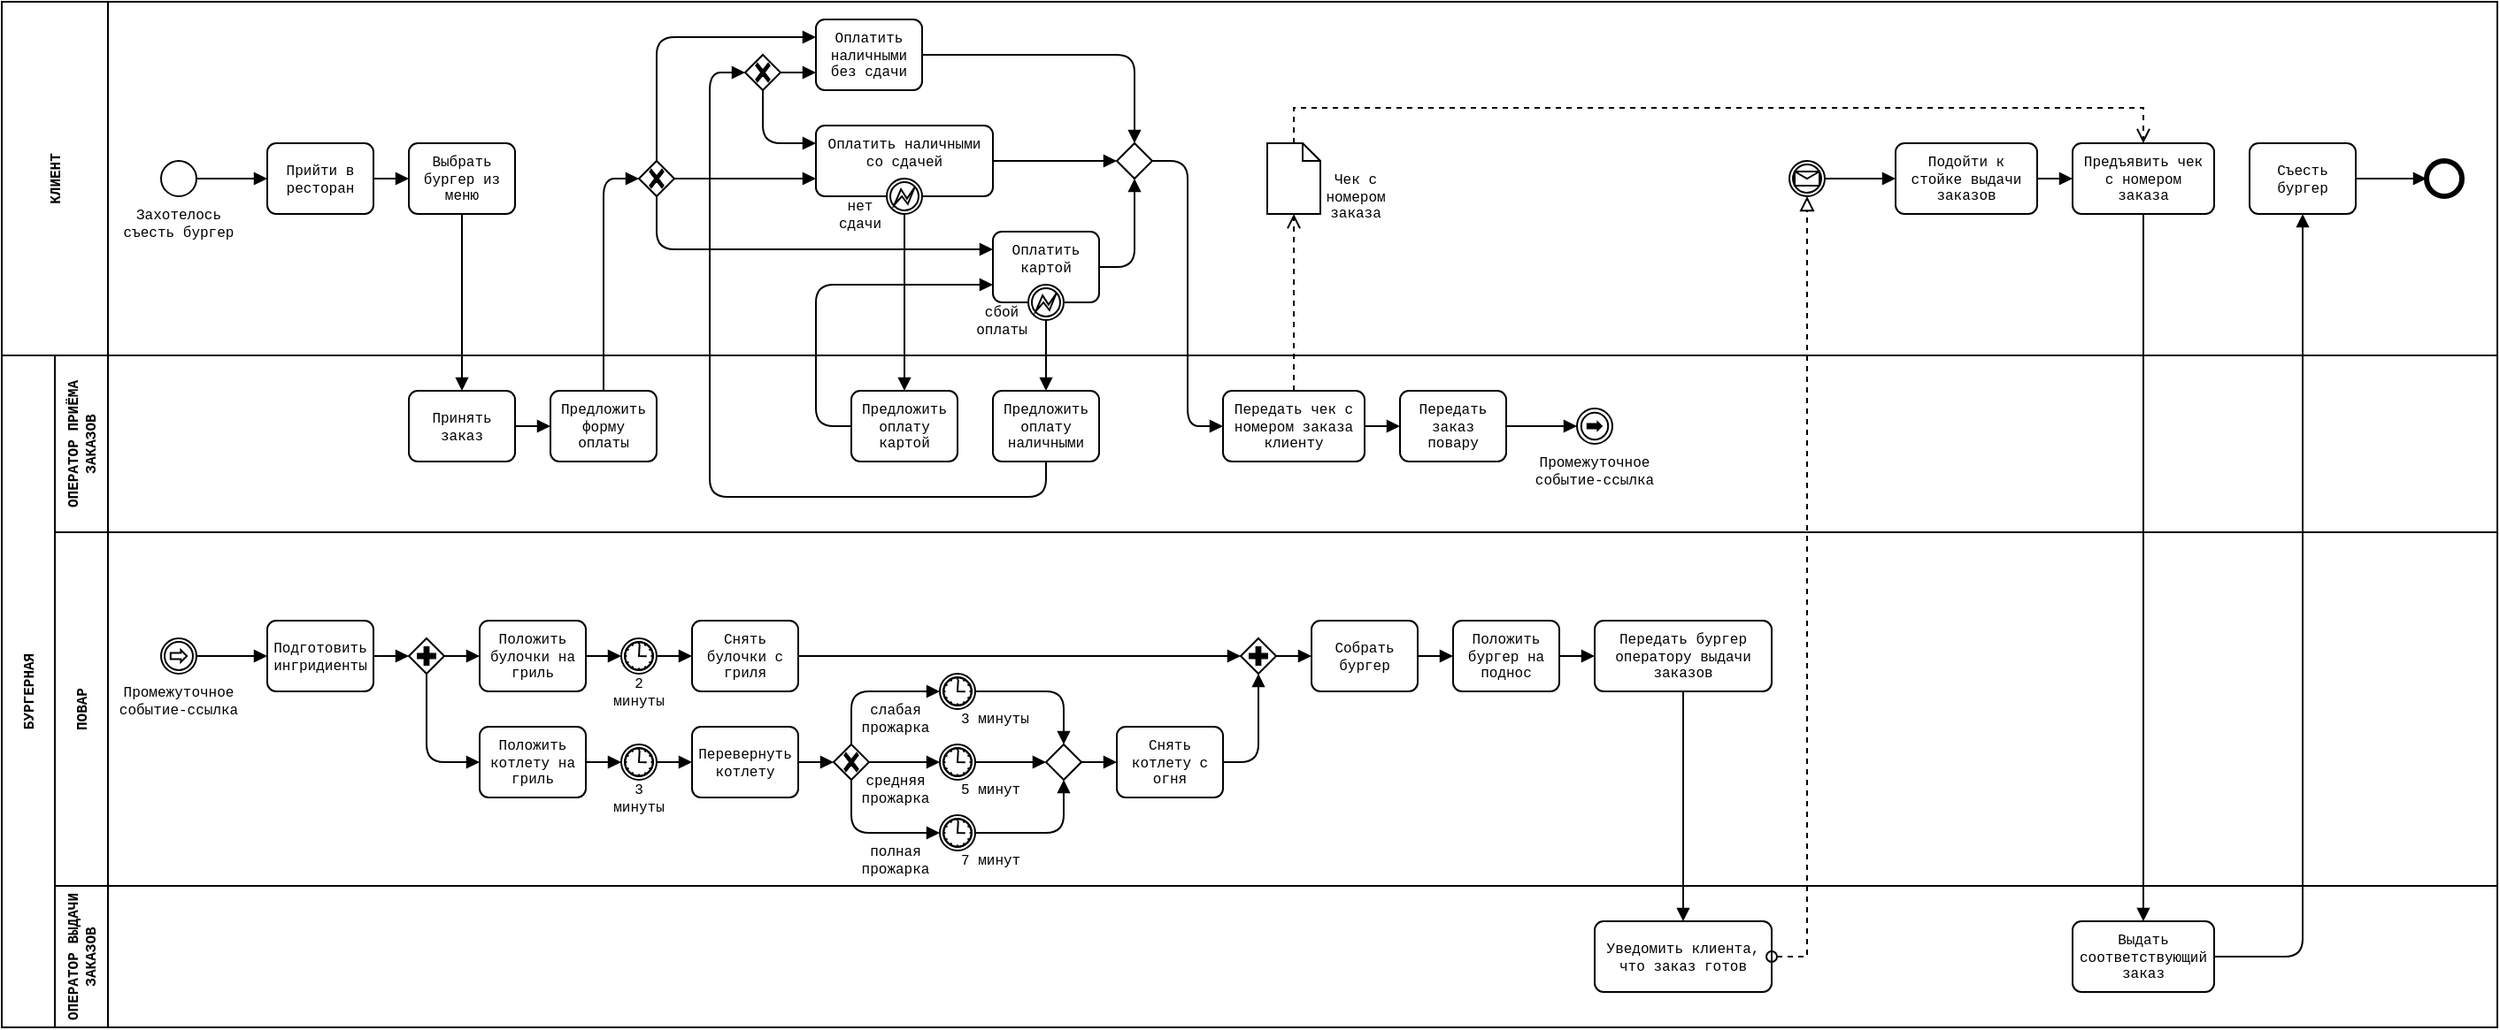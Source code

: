 <mxfile version="24.7.8">
  <diagram name="Page-1" id="a7ZW4rVTRqdKTcaeCaO2">
    <mxGraphModel dx="1509" dy="955" grid="1" gridSize="10" guides="1" tooltips="1" connect="1" arrows="1" fold="1" page="1" pageScale="1" pageWidth="827" pageHeight="583" math="0" shadow="0">
      <root>
        <mxCell id="0" />
        <mxCell id="1" parent="0" />
        <mxCell id="cHZGJzWB-n1yOCpwRg6D-19" value="" style="points=[[0.145,0.145,0],[0.5,0,0],[0.855,0.145,0],[1,0.5,0],[0.855,0.855,0],[0.5,1,0],[0.145,0.855,0],[0,0.5,0]];shape=mxgraph.bpmn.event;html=1;verticalLabelPosition=bottom;labelBackgroundColor=#ffffff;verticalAlign=top;align=center;perimeter=ellipsePerimeter;outlineConnect=0;aspect=fixed;outline=standard;symbol=general;" vertex="1" parent="1">
          <mxGeometry x="90" y="90" width="20" height="20" as="geometry" />
        </mxCell>
        <mxCell id="cHZGJzWB-n1yOCpwRg6D-20" value="Захотелось съесть бургер" style="text;html=1;align=center;verticalAlign=middle;whiteSpace=wrap;rounded=0;fontFamily=Courier New;fontSize=8;fontStyle=0" vertex="1" parent="1">
          <mxGeometry x="60" y="110" width="80" height="30" as="geometry" />
        </mxCell>
        <mxCell id="cHZGJzWB-n1yOCpwRg6D-21" value="Прийти в ресторан" style="points=[[0.25,0,0],[0.5,0,0],[0.75,0,0],[1,0.25,0],[1,0.5,0],[1,0.75,0],[0.75,1,0],[0.5,1,0],[0.25,1,0],[0,0.75,0],[0,0.5,0],[0,0.25,0]];shape=mxgraph.bpmn.task;whiteSpace=wrap;rectStyle=rounded;size=5;html=1;container=1;expand=0;collapsible=0;taskMarker=abstract;fontFamily=Courier New;fontSize=8;spacing=5;" vertex="1" parent="1">
          <mxGeometry x="150" y="80" width="60" height="40" as="geometry" />
        </mxCell>
        <mxCell id="cHZGJzWB-n1yOCpwRg6D-22" style="edgeStyle=orthogonalEdgeStyle;rounded=1;orthogonalLoop=1;jettySize=auto;html=1;exitX=1;exitY=0.5;exitDx=0;exitDy=0;exitPerimeter=0;entryX=0;entryY=0.5;entryDx=0;entryDy=0;entryPerimeter=0;endArrow=block;endFill=1;endSize=5;startSize=5;curved=0;" edge="1" parent="1" source="cHZGJzWB-n1yOCpwRg6D-19" target="cHZGJzWB-n1yOCpwRg6D-21">
          <mxGeometry relative="1" as="geometry" />
        </mxCell>
        <mxCell id="cHZGJzWB-n1yOCpwRg6D-23" value="Выбрать бургер из меню" style="points=[[0.25,0,0],[0.5,0,0],[0.75,0,0],[1,0.25,0],[1,0.5,0],[1,0.75,0],[0.75,1,0],[0.5,1,0],[0.25,1,0],[0,0.75,0],[0,0.5,0],[0,0.25,0]];shape=mxgraph.bpmn.task;whiteSpace=wrap;rectStyle=rounded;size=5;html=1;container=1;expand=0;collapsible=0;taskMarker=abstract;fontFamily=Courier New;fontSize=8;spacing=5;" vertex="1" parent="1">
          <mxGeometry x="230" y="80" width="60" height="40" as="geometry" />
        </mxCell>
        <mxCell id="cHZGJzWB-n1yOCpwRg6D-25" value="Принять заказ" style="points=[[0.25,0,0],[0.5,0,0],[0.75,0,0],[1,0.25,0],[1,0.5,0],[1,0.75,0],[0.75,1,0],[0.5,1,0],[0.25,1,0],[0,0.75,0],[0,0.5,0],[0,0.25,0]];shape=mxgraph.bpmn.task;whiteSpace=wrap;rectStyle=rounded;size=5;html=1;container=1;expand=0;collapsible=0;taskMarker=abstract;fontFamily=Courier New;fontSize=8;spacing=5;" vertex="1" parent="1">
          <mxGeometry x="230" y="220" width="60" height="40" as="geometry" />
        </mxCell>
        <mxCell id="cHZGJzWB-n1yOCpwRg6D-26" style="edgeStyle=orthogonalEdgeStyle;rounded=1;orthogonalLoop=1;jettySize=auto;html=1;exitX=0.5;exitY=1;exitDx=0;exitDy=0;exitPerimeter=0;entryX=0.5;entryY=0;entryDx=0;entryDy=0;entryPerimeter=0;endArrow=block;endFill=1;endSize=5;startSize=5;curved=0;" edge="1" parent="1" source="cHZGJzWB-n1yOCpwRg6D-23" target="cHZGJzWB-n1yOCpwRg6D-25">
          <mxGeometry relative="1" as="geometry" />
        </mxCell>
        <mxCell id="cHZGJzWB-n1yOCpwRg6D-27" value="Предложить форму оплаты" style="points=[[0.25,0,0],[0.5,0,0],[0.75,0,0],[1,0.25,0],[1,0.5,0],[1,0.75,0],[0.75,1,0],[0.5,1,0],[0.25,1,0],[0,0.75,0],[0,0.5,0],[0,0.25,0]];shape=mxgraph.bpmn.task;whiteSpace=wrap;rectStyle=rounded;size=5;html=1;container=1;expand=0;collapsible=0;taskMarker=abstract;fontFamily=Courier New;fontSize=8;spacing=5;" vertex="1" parent="1">
          <mxGeometry x="310" y="220" width="60" height="40" as="geometry" />
        </mxCell>
        <mxCell id="cHZGJzWB-n1yOCpwRg6D-28" style="edgeStyle=orthogonalEdgeStyle;rounded=1;orthogonalLoop=1;jettySize=auto;html=1;exitX=1;exitY=0.5;exitDx=0;exitDy=0;exitPerimeter=0;entryX=0;entryY=0.5;entryDx=0;entryDy=0;entryPerimeter=0;endArrow=block;endFill=1;endSize=5;startSize=5;curved=0;" edge="1" parent="1" source="cHZGJzWB-n1yOCpwRg6D-21" target="cHZGJzWB-n1yOCpwRg6D-23">
          <mxGeometry relative="1" as="geometry" />
        </mxCell>
        <mxCell id="cHZGJzWB-n1yOCpwRg6D-29" style="edgeStyle=orthogonalEdgeStyle;rounded=1;orthogonalLoop=1;jettySize=auto;html=1;exitX=1;exitY=0.5;exitDx=0;exitDy=0;exitPerimeter=0;entryX=0;entryY=0.5;entryDx=0;entryDy=0;entryPerimeter=0;endArrow=block;endFill=1;endSize=5;startSize=5;curved=0;" edge="1" parent="1" source="cHZGJzWB-n1yOCpwRg6D-25" target="cHZGJzWB-n1yOCpwRg6D-27">
          <mxGeometry relative="1" as="geometry">
            <mxPoint x="330" y="240" as="targetPoint" />
          </mxGeometry>
        </mxCell>
        <mxCell id="cHZGJzWB-n1yOCpwRg6D-32" style="edgeStyle=orthogonalEdgeStyle;rounded=1;orthogonalLoop=1;jettySize=auto;html=1;exitX=0.5;exitY=0;exitDx=0;exitDy=0;exitPerimeter=0;entryX=0;entryY=0.5;entryDx=0;entryDy=0;entryPerimeter=0;endArrow=block;endFill=1;endSize=5;startSize=5;curved=0;" edge="1" parent="1" source="cHZGJzWB-n1yOCpwRg6D-27" target="cHZGJzWB-n1yOCpwRg6D-33">
          <mxGeometry relative="1" as="geometry">
            <mxPoint x="340" y="120" as="targetPoint" />
          </mxGeometry>
        </mxCell>
        <mxCell id="cHZGJzWB-n1yOCpwRg6D-33" value="" style="points=[[0.25,0.25,0],[0.5,0,0],[0.75,0.25,0],[1,0.5,0],[0.75,0.75,0],[0.5,1,0],[0.25,0.75,0],[0,0.5,0]];shape=mxgraph.bpmn.gateway2;html=1;verticalLabelPosition=bottom;labelBackgroundColor=#ffffff;verticalAlign=top;align=center;perimeter=rhombusPerimeter;outlineConnect=0;outline=none;symbol=none;gwType=exclusive;" vertex="1" parent="1">
          <mxGeometry x="360" y="90" width="20" height="20" as="geometry" />
        </mxCell>
        <mxCell id="cHZGJzWB-n1yOCpwRg6D-36" value="Оплатить картой" style="points=[[0.25,0,0],[0.5,0,0],[0.75,0,0],[1,0.25,0],[1,0.5,0],[1,0.75,0],[0.75,1,0],[0.5,1,0],[0.25,1,0],[0,0.75,0],[0,0.5,0],[0,0.25,0]];shape=mxgraph.bpmn.task;whiteSpace=wrap;rectStyle=rounded;size=5;html=1;container=1;expand=0;collapsible=0;taskMarker=abstract;fontFamily=Courier New;fontSize=8;spacing=5;spacingBottom=10;" vertex="1" parent="1">
          <mxGeometry x="560" y="130" width="60" height="40" as="geometry" />
        </mxCell>
        <mxCell id="cHZGJzWB-n1yOCpwRg6D-40" value="Оплатить наличными без сдачи" style="points=[[0.25,0,0],[0.5,0,0],[0.75,0,0],[1,0.25,0],[1,0.5,0],[1,0.75,0],[0.75,1,0],[0.5,1,0],[0.25,1,0],[0,0.75,0],[0,0.5,0],[0,0.25,0]];shape=mxgraph.bpmn.task;whiteSpace=wrap;rectStyle=rounded;size=5;html=1;container=1;expand=0;collapsible=0;taskMarker=abstract;fontFamily=Courier New;fontSize=8;spacing=5;" vertex="1" parent="1">
          <mxGeometry x="460" y="10" width="60" height="40" as="geometry" />
        </mxCell>
        <mxCell id="cHZGJzWB-n1yOCpwRg6D-41" value="Оплатить наличными со сдачей" style="points=[[0.25,0,0],[0.5,0,0],[0.75,0,0],[1,0.25,0],[1,0.5,0],[1,0.75,0],[0.75,1,0],[0.5,1,0],[0.25,1,0],[0,0.75,0],[0,0.5,0],[0,0.25,0]];shape=mxgraph.bpmn.task;whiteSpace=wrap;rectStyle=rounded;size=5;html=1;container=1;expand=0;collapsible=0;taskMarker=abstract;fontFamily=Courier New;fontSize=8;spacing=5;verticalAlign=middle;spacingBottom=10;" vertex="1" parent="1">
          <mxGeometry x="460" y="70" width="100" height="40" as="geometry" />
        </mxCell>
        <mxCell id="cHZGJzWB-n1yOCpwRg6D-48" value="Предложить оплату картой" style="points=[[0.25,0,0],[0.5,0,0],[0.75,0,0],[1,0.25,0],[1,0.5,0],[1,0.75,0],[0.75,1,0],[0.5,1,0],[0.25,1,0],[0,0.75,0],[0,0.5,0],[0,0.25,0]];shape=mxgraph.bpmn.task;whiteSpace=wrap;rectStyle=rounded;size=5;html=1;container=1;expand=0;collapsible=0;taskMarker=abstract;fontFamily=Courier New;fontSize=8;spacing=5;" vertex="1" parent="1">
          <mxGeometry x="480" y="220" width="60" height="40" as="geometry" />
        </mxCell>
        <mxCell id="cHZGJzWB-n1yOCpwRg6D-52" value="" style="points=[[0.145,0.145,0],[0.5,0,0],[0.855,0.145,0],[1,0.5,0],[0.855,0.855,0],[0.5,1,0],[0.145,0.855,0],[0,0.5,0]];shape=mxgraph.bpmn.event;html=1;verticalLabelPosition=bottom;labelBackgroundColor=#ffffff;verticalAlign=top;align=center;perimeter=ellipsePerimeter;outlineConnect=0;aspect=fixed;outline=boundInt;symbol=error;" vertex="1" parent="1">
          <mxGeometry x="500" y="100" width="20" height="20" as="geometry" />
        </mxCell>
        <mxCell id="cHZGJzWB-n1yOCpwRg6D-54" value="Предложить оплату наличными" style="points=[[0.25,0,0],[0.5,0,0],[0.75,0,0],[1,0.25,0],[1,0.5,0],[1,0.75,0],[0.75,1,0],[0.5,1,0],[0.25,1,0],[0,0.75,0],[0,0.5,0],[0,0.25,0]];shape=mxgraph.bpmn.task;whiteSpace=wrap;rectStyle=rounded;size=5;html=1;container=1;expand=0;collapsible=0;taskMarker=abstract;fontFamily=Courier New;fontSize=8;spacing=5;" vertex="1" parent="1">
          <mxGeometry x="560" y="220" width="60" height="40" as="geometry" />
        </mxCell>
        <mxCell id="cHZGJzWB-n1yOCpwRg6D-55" value="сбой оплаты" style="text;html=1;align=center;verticalAlign=middle;whiteSpace=wrap;rounded=0;fontFamily=Courier New;fontSize=8;fontStyle=0" vertex="1" parent="1">
          <mxGeometry x="550" y="170" width="30" height="20" as="geometry" />
        </mxCell>
        <mxCell id="cHZGJzWB-n1yOCpwRg6D-56" value="нет сдачи" style="text;html=1;align=center;verticalAlign=middle;whiteSpace=wrap;rounded=0;fontFamily=Courier New;fontSize=8;fontStyle=0" vertex="1" parent="1">
          <mxGeometry x="470" y="110" width="30" height="20" as="geometry" />
        </mxCell>
        <mxCell id="cHZGJzWB-n1yOCpwRg6D-58" style="edgeStyle=orthogonalEdgeStyle;rounded=1;orthogonalLoop=1;jettySize=auto;html=1;exitX=0.5;exitY=1;exitDx=0;exitDy=0;exitPerimeter=0;entryX=0.5;entryY=0;entryDx=0;entryDy=0;entryPerimeter=0;endArrow=block;endFill=1;endSize=5;startSize=5;curved=0;" edge="1" parent="1" source="cHZGJzWB-n1yOCpwRg6D-52" target="cHZGJzWB-n1yOCpwRg6D-48">
          <mxGeometry relative="1" as="geometry" />
        </mxCell>
        <mxCell id="cHZGJzWB-n1yOCpwRg6D-61" style="edgeStyle=orthogonalEdgeStyle;rounded=1;orthogonalLoop=1;jettySize=auto;html=1;exitX=0;exitY=0.5;exitDx=0;exitDy=0;exitPerimeter=0;entryX=0;entryY=0.75;entryDx=0;entryDy=0;entryPerimeter=0;endArrow=block;endFill=1;endSize=5;startSize=5;curved=0;" edge="1" parent="1" source="cHZGJzWB-n1yOCpwRg6D-48" target="cHZGJzWB-n1yOCpwRg6D-36">
          <mxGeometry relative="1" as="geometry">
            <Array as="points">
              <mxPoint x="460" y="240" />
              <mxPoint x="460" y="160" />
            </Array>
          </mxGeometry>
        </mxCell>
        <mxCell id="cHZGJzWB-n1yOCpwRg6D-53" value="" style="points=[[0.145,0.145,0],[0.5,0,0],[0.855,0.145,0],[1,0.5,0],[0.855,0.855,0],[0.5,1,0],[0.145,0.855,0],[0,0.5,0]];shape=mxgraph.bpmn.event;html=1;verticalLabelPosition=bottom;labelBackgroundColor=#ffffff;verticalAlign=top;align=center;perimeter=ellipsePerimeter;outlineConnect=0;aspect=fixed;outline=boundInt;symbol=error;" vertex="1" parent="1">
          <mxGeometry x="580" y="160" width="20" height="20" as="geometry" />
        </mxCell>
        <mxCell id="cHZGJzWB-n1yOCpwRg6D-62" style="edgeStyle=orthogonalEdgeStyle;rounded=1;orthogonalLoop=1;jettySize=auto;html=1;exitX=0.5;exitY=1;exitDx=0;exitDy=0;exitPerimeter=0;entryX=0.5;entryY=0;entryDx=0;entryDy=0;entryPerimeter=0;endArrow=block;endFill=1;endSize=5;startSize=5;curved=0;" edge="1" parent="1" source="cHZGJzWB-n1yOCpwRg6D-53" target="cHZGJzWB-n1yOCpwRg6D-54">
          <mxGeometry relative="1" as="geometry">
            <mxPoint x="580" y="280" as="targetPoint" />
          </mxGeometry>
        </mxCell>
        <mxCell id="cHZGJzWB-n1yOCpwRg6D-63" value="" style="points=[[0.25,0.25,0],[0.5,0,0],[0.75,0.25,0],[1,0.5,0],[0.75,0.75,0],[0.5,1,0],[0.25,0.75,0],[0,0.5,0]];shape=mxgraph.bpmn.gateway2;html=1;verticalLabelPosition=bottom;labelBackgroundColor=#ffffff;verticalAlign=top;align=center;perimeter=rhombusPerimeter;outlineConnect=0;outline=none;symbol=none;gwType=exclusive;" vertex="1" parent="1">
          <mxGeometry x="420" y="30" width="20" height="20" as="geometry" />
        </mxCell>
        <mxCell id="cHZGJzWB-n1yOCpwRg6D-64" style="edgeStyle=orthogonalEdgeStyle;rounded=1;orthogonalLoop=1;jettySize=auto;html=1;entryX=0;entryY=0.5;entryDx=0;entryDy=0;entryPerimeter=0;exitX=0.5;exitY=1;exitDx=0;exitDy=0;exitPerimeter=0;endArrow=block;endFill=1;endSize=5;startSize=5;curved=0;" edge="1" parent="1" source="cHZGJzWB-n1yOCpwRg6D-54" target="cHZGJzWB-n1yOCpwRg6D-63">
          <mxGeometry relative="1" as="geometry">
            <mxPoint x="500" y="320" as="sourcePoint" />
            <Array as="points">
              <mxPoint x="590" y="280" />
              <mxPoint x="400" y="280" />
              <mxPoint x="400" y="40" />
            </Array>
          </mxGeometry>
        </mxCell>
        <mxCell id="cHZGJzWB-n1yOCpwRg6D-67" style="edgeStyle=orthogonalEdgeStyle;rounded=1;orthogonalLoop=1;jettySize=auto;html=1;exitX=0.5;exitY=1;exitDx=0;exitDy=0;exitPerimeter=0;entryX=0;entryY=0.25;entryDx=0;entryDy=0;entryPerimeter=0;endArrow=block;endFill=1;endSize=5;startSize=5;curved=0;" edge="1" parent="1" source="cHZGJzWB-n1yOCpwRg6D-63" target="cHZGJzWB-n1yOCpwRg6D-41">
          <mxGeometry relative="1" as="geometry">
            <Array as="points">
              <mxPoint x="430" y="80" />
            </Array>
          </mxGeometry>
        </mxCell>
        <mxCell id="cHZGJzWB-n1yOCpwRg6D-68" style="edgeStyle=orthogonalEdgeStyle;rounded=1;orthogonalLoop=1;jettySize=auto;html=1;exitX=1;exitY=0.5;exitDx=0;exitDy=0;exitPerimeter=0;entryX=0;entryY=0.75;entryDx=0;entryDy=0;entryPerimeter=0;endArrow=block;endFill=1;endSize=5;startSize=5;curved=0;" edge="1" parent="1" source="cHZGJzWB-n1yOCpwRg6D-63" target="cHZGJzWB-n1yOCpwRg6D-40">
          <mxGeometry relative="1" as="geometry" />
        </mxCell>
        <mxCell id="cHZGJzWB-n1yOCpwRg6D-70" style="edgeStyle=orthogonalEdgeStyle;rounded=1;orthogonalLoop=1;jettySize=auto;html=1;exitX=0.5;exitY=0;exitDx=0;exitDy=0;exitPerimeter=0;entryX=0;entryY=0.25;entryDx=0;entryDy=0;entryPerimeter=0;endArrow=block;endFill=1;endSize=5;startSize=5;curved=0;" edge="1" parent="1" source="cHZGJzWB-n1yOCpwRg6D-33" target="cHZGJzWB-n1yOCpwRg6D-40">
          <mxGeometry relative="1" as="geometry" />
        </mxCell>
        <mxCell id="cHZGJzWB-n1yOCpwRg6D-71" style="edgeStyle=orthogonalEdgeStyle;rounded=1;orthogonalLoop=1;jettySize=auto;html=1;exitX=0.5;exitY=1;exitDx=0;exitDy=0;exitPerimeter=0;entryX=0;entryY=0.25;entryDx=0;entryDy=0;entryPerimeter=0;endArrow=block;endFill=1;endSize=5;startSize=5;curved=0;" edge="1" parent="1" source="cHZGJzWB-n1yOCpwRg6D-33" target="cHZGJzWB-n1yOCpwRg6D-36">
          <mxGeometry relative="1" as="geometry" />
        </mxCell>
        <mxCell id="cHZGJzWB-n1yOCpwRg6D-72" style="edgeStyle=orthogonalEdgeStyle;rounded=1;orthogonalLoop=1;jettySize=auto;html=1;exitX=1;exitY=0.5;exitDx=0;exitDy=0;exitPerimeter=0;entryX=0;entryY=0.75;entryDx=0;entryDy=0;entryPerimeter=0;endArrow=block;endFill=1;endSize=5;startSize=5;curved=0;" edge="1" parent="1" source="cHZGJzWB-n1yOCpwRg6D-33" target="cHZGJzWB-n1yOCpwRg6D-41">
          <mxGeometry relative="1" as="geometry" />
        </mxCell>
        <mxCell id="cHZGJzWB-n1yOCpwRg6D-73" value="" style="points=[[0.25,0.25,0],[0.5,0,0],[0.75,0.25,0],[1,0.5,0],[0.75,0.75,0],[0.5,1,0],[0.25,0.75,0],[0,0.5,0]];shape=mxgraph.bpmn.gateway2;html=1;verticalLabelPosition=bottom;labelBackgroundColor=#ffffff;verticalAlign=top;align=center;perimeter=rhombusPerimeter;outlineConnect=0;outline=none;symbol=none;" vertex="1" parent="1">
          <mxGeometry x="630" y="80" width="20" height="20" as="geometry" />
        </mxCell>
        <mxCell id="cHZGJzWB-n1yOCpwRg6D-74" style="edgeStyle=orthogonalEdgeStyle;rounded=1;orthogonalLoop=1;jettySize=auto;html=1;exitX=1;exitY=0.5;exitDx=0;exitDy=0;exitPerimeter=0;entryX=0.5;entryY=0;entryDx=0;entryDy=0;entryPerimeter=0;endArrow=block;endFill=1;endSize=5;startSize=5;curved=0;" edge="1" parent="1" source="cHZGJzWB-n1yOCpwRg6D-40" target="cHZGJzWB-n1yOCpwRg6D-73">
          <mxGeometry relative="1" as="geometry" />
        </mxCell>
        <mxCell id="cHZGJzWB-n1yOCpwRg6D-75" style="edgeStyle=orthogonalEdgeStyle;rounded=1;orthogonalLoop=1;jettySize=auto;html=1;exitX=1;exitY=0.5;exitDx=0;exitDy=0;exitPerimeter=0;entryX=0;entryY=0.5;entryDx=0;entryDy=0;entryPerimeter=0;endArrow=block;endFill=1;endSize=5;startSize=5;curved=0;" edge="1" parent="1" source="cHZGJzWB-n1yOCpwRg6D-41" target="cHZGJzWB-n1yOCpwRg6D-73">
          <mxGeometry relative="1" as="geometry" />
        </mxCell>
        <mxCell id="cHZGJzWB-n1yOCpwRg6D-76" style="edgeStyle=orthogonalEdgeStyle;rounded=1;orthogonalLoop=1;jettySize=auto;html=1;exitX=1;exitY=0.5;exitDx=0;exitDy=0;exitPerimeter=0;entryX=0.5;entryY=1;entryDx=0;entryDy=0;entryPerimeter=0;endArrow=block;endFill=1;endSize=5;startSize=5;curved=0;" edge="1" parent="1" source="cHZGJzWB-n1yOCpwRg6D-36" target="cHZGJzWB-n1yOCpwRg6D-73">
          <mxGeometry relative="1" as="geometry" />
        </mxCell>
        <mxCell id="cHZGJzWB-n1yOCpwRg6D-77" value="Передать чек с номером заказа клиенту" style="points=[[0.25,0,0],[0.5,0,0],[0.75,0,0],[1,0.25,0],[1,0.5,0],[1,0.75,0],[0.75,1,0],[0.5,1,0],[0.25,1,0],[0,0.75,0],[0,0.5,0],[0,0.25,0]];shape=mxgraph.bpmn.task;whiteSpace=wrap;rectStyle=rounded;size=5;html=1;container=1;expand=0;collapsible=0;taskMarker=abstract;fontFamily=Courier New;fontSize=8;spacing=5;" vertex="1" parent="1">
          <mxGeometry x="690" y="220" width="80" height="40" as="geometry" />
        </mxCell>
        <mxCell id="cHZGJzWB-n1yOCpwRg6D-78" style="edgeStyle=orthogonalEdgeStyle;rounded=1;orthogonalLoop=1;jettySize=auto;html=1;exitX=1;exitY=0.5;exitDx=0;exitDy=0;exitPerimeter=0;entryX=0;entryY=0.5;entryDx=0;entryDy=0;entryPerimeter=0;endArrow=block;endFill=1;endSize=5;startSize=5;curved=0;" edge="1" parent="1" source="cHZGJzWB-n1yOCpwRg6D-73" target="cHZGJzWB-n1yOCpwRg6D-77">
          <mxGeometry relative="1" as="geometry">
            <Array as="points">
              <mxPoint x="670" y="90" />
              <mxPoint x="670" y="240" />
            </Array>
          </mxGeometry>
        </mxCell>
        <mxCell id="cHZGJzWB-n1yOCpwRg6D-80" value="" style="shape=mxgraph.bpmn.data;labelPosition=center;verticalLabelPosition=bottom;align=center;verticalAlign=top;size=10;html=1;" vertex="1" parent="1">
          <mxGeometry x="715" y="80" width="30" height="40" as="geometry" />
        </mxCell>
        <mxCell id="cHZGJzWB-n1yOCpwRg6D-82" value="Чек с номером заказа" style="text;html=1;align=center;verticalAlign=middle;whiteSpace=wrap;rounded=0;fontFamily=Courier New;fontSize=8;fontStyle=0" vertex="1" parent="1">
          <mxGeometry x="745" y="90" width="40" height="40" as="geometry" />
        </mxCell>
        <mxCell id="cHZGJzWB-n1yOCpwRg6D-83" style="edgeStyle=orthogonalEdgeStyle;rounded=0;orthogonalLoop=1;jettySize=auto;html=1;exitX=0.5;exitY=0;exitDx=0;exitDy=0;exitPerimeter=0;entryX=0.5;entryY=1;entryDx=0;entryDy=0;entryPerimeter=0;dashed=1;endArrow=open;endFill=0;" edge="1" parent="1" source="cHZGJzWB-n1yOCpwRg6D-77" target="cHZGJzWB-n1yOCpwRg6D-80">
          <mxGeometry relative="1" as="geometry" />
        </mxCell>
        <mxCell id="cHZGJzWB-n1yOCpwRg6D-85" value="Передать заказ повару" style="points=[[0.25,0,0],[0.5,0,0],[0.75,0,0],[1,0.25,0],[1,0.5,0],[1,0.75,0],[0.75,1,0],[0.5,1,0],[0.25,1,0],[0,0.75,0],[0,0.5,0],[0,0.25,0]];shape=mxgraph.bpmn.task;whiteSpace=wrap;rectStyle=rounded;size=5;html=1;container=1;expand=0;collapsible=0;taskMarker=abstract;fontFamily=Courier New;fontSize=8;spacing=5;" vertex="1" parent="1">
          <mxGeometry x="790" y="220" width="60" height="40" as="geometry" />
        </mxCell>
        <mxCell id="cHZGJzWB-n1yOCpwRg6D-86" style="edgeStyle=orthogonalEdgeStyle;rounded=1;orthogonalLoop=1;jettySize=auto;html=1;exitX=1;exitY=0.5;exitDx=0;exitDy=0;exitPerimeter=0;entryX=0;entryY=0.5;entryDx=0;entryDy=0;entryPerimeter=0;endArrow=block;endFill=1;endSize=5;startSize=5;curved=0;" edge="1" parent="1" source="cHZGJzWB-n1yOCpwRg6D-77" target="cHZGJzWB-n1yOCpwRg6D-85">
          <mxGeometry relative="1" as="geometry" />
        </mxCell>
        <mxCell id="cHZGJzWB-n1yOCpwRg6D-88" value="" style="points=[[0.145,0.145,0],[0.5,0,0],[0.855,0.145,0],[1,0.5,0],[0.855,0.855,0],[0.5,1,0],[0.145,0.855,0],[0,0.5,0]];shape=mxgraph.bpmn.event;html=1;verticalLabelPosition=bottom;labelBackgroundColor=#ffffff;verticalAlign=top;align=center;perimeter=ellipsePerimeter;outlineConnect=0;aspect=fixed;outline=catching;symbol=link;" vertex="1" parent="1">
          <mxGeometry x="90" y="360" width="20" height="20" as="geometry" />
        </mxCell>
        <mxCell id="cHZGJzWB-n1yOCpwRg6D-89" value="" style="points=[[0.145,0.145,0],[0.5,0,0],[0.855,0.145,0],[1,0.5,0],[0.855,0.855,0],[0.5,1,0],[0.145,0.855,0],[0,0.5,0]];shape=mxgraph.bpmn.event;html=1;verticalLabelPosition=bottom;labelBackgroundColor=#ffffff;verticalAlign=top;align=center;perimeter=ellipsePerimeter;outlineConnect=0;aspect=fixed;outline=throwing;symbol=link;" vertex="1" parent="1">
          <mxGeometry x="890" y="230" width="20" height="20" as="geometry" />
        </mxCell>
        <mxCell id="cHZGJzWB-n1yOCpwRg6D-91" value="Промежуточное событие-ссылка" style="text;html=1;align=center;verticalAlign=middle;whiteSpace=wrap;rounded=0;fontFamily=Courier New;fontSize=8;fontStyle=0" vertex="1" parent="1">
          <mxGeometry x="860" y="250" width="80" height="30" as="geometry" />
        </mxCell>
        <mxCell id="cHZGJzWB-n1yOCpwRg6D-92" style="edgeStyle=orthogonalEdgeStyle;rounded=1;orthogonalLoop=1;jettySize=auto;html=1;exitX=1;exitY=0.5;exitDx=0;exitDy=0;exitPerimeter=0;entryX=0;entryY=0.5;entryDx=0;entryDy=0;entryPerimeter=0;endArrow=block;endFill=1;endSize=5;startSize=5;curved=0;" edge="1" parent="1" source="cHZGJzWB-n1yOCpwRg6D-85" target="cHZGJzWB-n1yOCpwRg6D-89">
          <mxGeometry relative="1" as="geometry" />
        </mxCell>
        <mxCell id="cHZGJzWB-n1yOCpwRg6D-93" value="Промежуточное событие-ссылка" style="text;html=1;align=center;verticalAlign=middle;whiteSpace=wrap;rounded=0;fontFamily=Courier New;fontSize=8;fontStyle=0" vertex="1" parent="1">
          <mxGeometry x="60" y="380" width="80" height="30" as="geometry" />
        </mxCell>
        <mxCell id="cHZGJzWB-n1yOCpwRg6D-94" value="Подготовить ингридиенты" style="points=[[0.25,0,0],[0.5,0,0],[0.75,0,0],[1,0.25,0],[1,0.5,0],[1,0.75,0],[0.75,1,0],[0.5,1,0],[0.25,1,0],[0,0.75,0],[0,0.5,0],[0,0.25,0]];shape=mxgraph.bpmn.task;whiteSpace=wrap;rectStyle=rounded;size=5;html=1;container=1;expand=0;collapsible=0;taskMarker=abstract;fontFamily=Courier New;fontSize=8;spacing=5;" vertex="1" parent="1">
          <mxGeometry x="150" y="350" width="60" height="40" as="geometry" />
        </mxCell>
        <mxCell id="cHZGJzWB-n1yOCpwRg6D-95" style="edgeStyle=orthogonalEdgeStyle;rounded=1;orthogonalLoop=1;jettySize=auto;html=1;exitX=1;exitY=0.5;exitDx=0;exitDy=0;exitPerimeter=0;entryX=0;entryY=0.5;entryDx=0;entryDy=0;entryPerimeter=0;endArrow=block;endFill=1;startSize=5;endSize=5;curved=0;" edge="1" parent="1" source="cHZGJzWB-n1yOCpwRg6D-88" target="cHZGJzWB-n1yOCpwRg6D-94">
          <mxGeometry relative="1" as="geometry" />
        </mxCell>
        <mxCell id="cHZGJzWB-n1yOCpwRg6D-97" value="" style="points=[[0.25,0.25,0],[0.5,0,0],[0.75,0.25,0],[1,0.5,0],[0.75,0.75,0],[0.5,1,0],[0.25,0.75,0],[0,0.5,0]];shape=mxgraph.bpmn.gateway2;html=1;verticalLabelPosition=bottom;labelBackgroundColor=#ffffff;verticalAlign=top;align=center;perimeter=rhombusPerimeter;outlineConnect=0;outline=none;symbol=none;gwType=parallel;" vertex="1" parent="1">
          <mxGeometry x="230" y="360" width="20" height="20" as="geometry" />
        </mxCell>
        <mxCell id="cHZGJzWB-n1yOCpwRg6D-98" style="edgeStyle=orthogonalEdgeStyle;rounded=1;orthogonalLoop=1;jettySize=auto;html=1;exitX=1;exitY=0.5;exitDx=0;exitDy=0;exitPerimeter=0;entryX=0;entryY=0.5;entryDx=0;entryDy=0;entryPerimeter=0;endArrow=block;endFill=1;startSize=5;endSize=5;curved=0;" edge="1" parent="1" source="cHZGJzWB-n1yOCpwRg6D-94" target="cHZGJzWB-n1yOCpwRg6D-97">
          <mxGeometry relative="1" as="geometry" />
        </mxCell>
        <mxCell id="cHZGJzWB-n1yOCpwRg6D-99" value="Положить булочки на гриль" style="points=[[0.25,0,0],[0.5,0,0],[0.75,0,0],[1,0.25,0],[1,0.5,0],[1,0.75,0],[0.75,1,0],[0.5,1,0],[0.25,1,0],[0,0.75,0],[0,0.5,0],[0,0.25,0]];shape=mxgraph.bpmn.task;whiteSpace=wrap;rectStyle=rounded;size=5;html=1;container=1;expand=0;collapsible=0;taskMarker=abstract;fontFamily=Courier New;fontSize=8;spacing=5;" vertex="1" parent="1">
          <mxGeometry x="270" y="350" width="60" height="40" as="geometry" />
        </mxCell>
        <mxCell id="cHZGJzWB-n1yOCpwRg6D-100" value="Положить котлету на гриль" style="points=[[0.25,0,0],[0.5,0,0],[0.75,0,0],[1,0.25,0],[1,0.5,0],[1,0.75,0],[0.75,1,0],[0.5,1,0],[0.25,1,0],[0,0.75,0],[0,0.5,0],[0,0.25,0]];shape=mxgraph.bpmn.task;whiteSpace=wrap;rectStyle=rounded;size=5;html=1;container=1;expand=0;collapsible=0;taskMarker=abstract;fontFamily=Courier New;fontSize=8;spacing=5;" vertex="1" parent="1">
          <mxGeometry x="270" y="410" width="60" height="40" as="geometry" />
        </mxCell>
        <mxCell id="cHZGJzWB-n1yOCpwRg6D-101" style="edgeStyle=orthogonalEdgeStyle;rounded=1;orthogonalLoop=1;jettySize=auto;html=1;exitX=1;exitY=0.5;exitDx=0;exitDy=0;exitPerimeter=0;entryX=0;entryY=0.5;entryDx=0;entryDy=0;entryPerimeter=0;endArrow=block;endFill=1;startSize=5;endSize=5;curved=0;" edge="1" parent="1" source="cHZGJzWB-n1yOCpwRg6D-97" target="cHZGJzWB-n1yOCpwRg6D-99">
          <mxGeometry relative="1" as="geometry" />
        </mxCell>
        <mxCell id="cHZGJzWB-n1yOCpwRg6D-102" style="edgeStyle=orthogonalEdgeStyle;rounded=1;orthogonalLoop=1;jettySize=auto;html=1;exitX=0.5;exitY=1;exitDx=0;exitDy=0;exitPerimeter=0;entryX=0;entryY=0.5;entryDx=0;entryDy=0;entryPerimeter=0;endArrow=block;endFill=1;startSize=5;endSize=5;curved=0;" edge="1" parent="1" source="cHZGJzWB-n1yOCpwRg6D-97" target="cHZGJzWB-n1yOCpwRg6D-100">
          <mxGeometry relative="1" as="geometry" />
        </mxCell>
        <mxCell id="cHZGJzWB-n1yOCpwRg6D-106" style="edgeStyle=orthogonalEdgeStyle;rounded=1;orthogonalLoop=1;jettySize=auto;html=1;exitX=1;exitY=0.5;exitDx=0;exitDy=0;exitPerimeter=0;entryX=0;entryY=0.5;entryDx=0;entryDy=0;entryPerimeter=0;endArrow=block;endFill=1;startSize=5;endSize=5;curved=0;" edge="1" parent="1" source="cHZGJzWB-n1yOCpwRg6D-99" target="cHZGJzWB-n1yOCpwRg6D-108">
          <mxGeometry relative="1" as="geometry">
            <mxPoint x="350" y="370" as="targetPoint" />
          </mxGeometry>
        </mxCell>
        <mxCell id="cHZGJzWB-n1yOCpwRg6D-108" value="" style="points=[[0.145,0.145,0],[0.5,0,0],[0.855,0.145,0],[1,0.5,0],[0.855,0.855,0],[0.5,1,0],[0.145,0.855,0],[0,0.5,0]];shape=mxgraph.bpmn.event;html=1;verticalLabelPosition=bottom;labelBackgroundColor=#ffffff;verticalAlign=top;align=center;perimeter=ellipsePerimeter;outlineConnect=0;aspect=fixed;outline=catching;symbol=timer;" vertex="1" parent="1">
          <mxGeometry x="350" y="360" width="20" height="20" as="geometry" />
        </mxCell>
        <mxCell id="cHZGJzWB-n1yOCpwRg6D-110" value="Снять булочки с гриля" style="points=[[0.25,0,0],[0.5,0,0],[0.75,0,0],[1,0.25,0],[1,0.5,0],[1,0.75,0],[0.75,1,0],[0.5,1,0],[0.25,1,0],[0,0.75,0],[0,0.5,0],[0,0.25,0]];shape=mxgraph.bpmn.task;whiteSpace=wrap;rectStyle=rounded;size=5;html=1;container=1;expand=0;collapsible=0;taskMarker=abstract;fontFamily=Courier New;fontSize=8;spacing=5;" vertex="1" parent="1">
          <mxGeometry x="390" y="350" width="60" height="40" as="geometry" />
        </mxCell>
        <mxCell id="cHZGJzWB-n1yOCpwRg6D-111" style="edgeStyle=orthogonalEdgeStyle;rounded=1;orthogonalLoop=1;jettySize=auto;html=1;exitX=1;exitY=0.5;exitDx=0;exitDy=0;exitPerimeter=0;entryX=0;entryY=0.5;entryDx=0;entryDy=0;entryPerimeter=0;endArrow=block;endFill=1;startSize=5;endSize=5;curved=0;" edge="1" parent="1" source="cHZGJzWB-n1yOCpwRg6D-108" target="cHZGJzWB-n1yOCpwRg6D-110">
          <mxGeometry relative="1" as="geometry" />
        </mxCell>
        <mxCell id="cHZGJzWB-n1yOCpwRg6D-112" value="2 минуты" style="text;html=1;align=center;verticalAlign=middle;whiteSpace=wrap;rounded=0;fontFamily=Courier New;fontSize=8;fontStyle=0" vertex="1" parent="1">
          <mxGeometry x="340" y="380" width="40" height="20" as="geometry" />
        </mxCell>
        <mxCell id="cHZGJzWB-n1yOCpwRg6D-113" style="edgeStyle=orthogonalEdgeStyle;rounded=1;orthogonalLoop=1;jettySize=auto;html=1;exitX=1;exitY=0.5;exitDx=0;exitDy=0;exitPerimeter=0;entryX=0;entryY=0.5;entryDx=0;entryDy=0;entryPerimeter=0;endArrow=block;endFill=1;startSize=5;endSize=5;curved=0;" edge="1" parent="1" target="cHZGJzWB-n1yOCpwRg6D-114" source="cHZGJzWB-n1yOCpwRg6D-100">
          <mxGeometry relative="1" as="geometry">
            <mxPoint x="340" y="430" as="sourcePoint" />
            <mxPoint x="360" y="430" as="targetPoint" />
          </mxGeometry>
        </mxCell>
        <mxCell id="cHZGJzWB-n1yOCpwRg6D-114" value="" style="points=[[0.145,0.145,0],[0.5,0,0],[0.855,0.145,0],[1,0.5,0],[0.855,0.855,0],[0.5,1,0],[0.145,0.855,0],[0,0.5,0]];shape=mxgraph.bpmn.event;html=1;verticalLabelPosition=bottom;labelBackgroundColor=#ffffff;verticalAlign=top;align=center;perimeter=ellipsePerimeter;outlineConnect=0;aspect=fixed;outline=catching;symbol=timer;" vertex="1" parent="1">
          <mxGeometry x="350" y="420" width="20" height="20" as="geometry" />
        </mxCell>
        <mxCell id="cHZGJzWB-n1yOCpwRg6D-115" style="edgeStyle=orthogonalEdgeStyle;rounded=1;orthogonalLoop=1;jettySize=auto;html=1;exitX=1;exitY=0.5;exitDx=0;exitDy=0;exitPerimeter=0;entryX=0;entryY=0.5;entryDx=0;entryDy=0;entryPerimeter=0;endArrow=block;endFill=1;startSize=5;endSize=5;curved=0;" edge="1" parent="1" source="cHZGJzWB-n1yOCpwRg6D-114" target="cHZGJzWB-n1yOCpwRg6D-117">
          <mxGeometry relative="1" as="geometry">
            <mxPoint x="390" y="430" as="targetPoint" />
          </mxGeometry>
        </mxCell>
        <mxCell id="cHZGJzWB-n1yOCpwRg6D-116" value="3 минуты" style="text;html=1;align=center;verticalAlign=middle;whiteSpace=wrap;rounded=0;fontFamily=Courier New;fontSize=8;fontStyle=0" vertex="1" parent="1">
          <mxGeometry x="340" y="440" width="40" height="20" as="geometry" />
        </mxCell>
        <mxCell id="cHZGJzWB-n1yOCpwRg6D-117" value="Перевернуть котлету" style="points=[[0.25,0,0],[0.5,0,0],[0.75,0,0],[1,0.25,0],[1,0.5,0],[1,0.75,0],[0.75,1,0],[0.5,1,0],[0.25,1,0],[0,0.75,0],[0,0.5,0],[0,0.25,0]];shape=mxgraph.bpmn.task;whiteSpace=wrap;rectStyle=rounded;size=5;html=1;container=1;expand=0;collapsible=0;taskMarker=abstract;fontFamily=Courier New;fontSize=8;spacing=5;" vertex="1" parent="1">
          <mxGeometry x="390" y="410" width="60" height="40" as="geometry" />
        </mxCell>
        <mxCell id="cHZGJzWB-n1yOCpwRg6D-118" value="" style="points=[[0.25,0.25,0],[0.5,0,0],[0.75,0.25,0],[1,0.5,0],[0.75,0.75,0],[0.5,1,0],[0.25,0.75,0],[0,0.5,0]];shape=mxgraph.bpmn.gateway2;html=1;verticalLabelPosition=bottom;labelBackgroundColor=#ffffff;verticalAlign=top;align=center;perimeter=rhombusPerimeter;outlineConnect=0;outline=none;symbol=none;gwType=exclusive;" vertex="1" parent="1">
          <mxGeometry x="470" y="420" width="20" height="20" as="geometry" />
        </mxCell>
        <mxCell id="cHZGJzWB-n1yOCpwRg6D-119" style="edgeStyle=orthogonalEdgeStyle;rounded=1;orthogonalLoop=1;jettySize=auto;html=1;exitX=1;exitY=0.5;exitDx=0;exitDy=0;exitPerimeter=0;entryX=0;entryY=0.5;entryDx=0;entryDy=0;entryPerimeter=0;endArrow=block;endFill=1;startSize=5;endSize=5;curved=0;" edge="1" parent="1" source="cHZGJzWB-n1yOCpwRg6D-117" target="cHZGJzWB-n1yOCpwRg6D-118">
          <mxGeometry relative="1" as="geometry" />
        </mxCell>
        <mxCell id="cHZGJzWB-n1yOCpwRg6D-123" value="" style="points=[[0.145,0.145,0],[0.5,0,0],[0.855,0.145,0],[1,0.5,0],[0.855,0.855,0],[0.5,1,0],[0.145,0.855,0],[0,0.5,0]];shape=mxgraph.bpmn.event;html=1;verticalLabelPosition=bottom;labelBackgroundColor=#ffffff;verticalAlign=top;align=center;perimeter=ellipsePerimeter;outlineConnect=0;aspect=fixed;outline=catching;symbol=timer;" vertex="1" parent="1">
          <mxGeometry x="530" y="380" width="20" height="20" as="geometry" />
        </mxCell>
        <mxCell id="cHZGJzWB-n1yOCpwRg6D-124" value="3 минуты" style="text;html=1;align=left;verticalAlign=middle;whiteSpace=wrap;rounded=0;fontFamily=Courier New;fontSize=8;fontStyle=0" vertex="1" parent="1">
          <mxGeometry x="540" y="400" width="50" height="10" as="geometry" />
        </mxCell>
        <mxCell id="cHZGJzWB-n1yOCpwRg6D-130" value="" style="points=[[0.145,0.145,0],[0.5,0,0],[0.855,0.145,0],[1,0.5,0],[0.855,0.855,0],[0.5,1,0],[0.145,0.855,0],[0,0.5,0]];shape=mxgraph.bpmn.event;html=1;verticalLabelPosition=bottom;labelBackgroundColor=#ffffff;verticalAlign=top;align=center;perimeter=ellipsePerimeter;outlineConnect=0;aspect=fixed;outline=catching;symbol=timer;" vertex="1" parent="1">
          <mxGeometry x="530" y="420" width="20" height="20" as="geometry" />
        </mxCell>
        <mxCell id="cHZGJzWB-n1yOCpwRg6D-131" value="5 минут" style="text;html=1;align=left;verticalAlign=middle;whiteSpace=wrap;rounded=0;fontFamily=Courier New;fontSize=8;fontStyle=0" vertex="1" parent="1">
          <mxGeometry x="540" y="440" width="40" height="10" as="geometry" />
        </mxCell>
        <mxCell id="cHZGJzWB-n1yOCpwRg6D-132" value="" style="points=[[0.145,0.145,0],[0.5,0,0],[0.855,0.145,0],[1,0.5,0],[0.855,0.855,0],[0.5,1,0],[0.145,0.855,0],[0,0.5,0]];shape=mxgraph.bpmn.event;html=1;verticalLabelPosition=bottom;labelBackgroundColor=#ffffff;verticalAlign=top;align=center;perimeter=ellipsePerimeter;outlineConnect=0;aspect=fixed;outline=catching;symbol=timer;" vertex="1" parent="1">
          <mxGeometry x="530" y="460" width="20" height="20" as="geometry" />
        </mxCell>
        <mxCell id="cHZGJzWB-n1yOCpwRg6D-133" value="7 минут" style="text;html=1;align=left;verticalAlign=middle;whiteSpace=wrap;rounded=0;fontFamily=Courier New;fontSize=8;fontStyle=0" vertex="1" parent="1">
          <mxGeometry x="540" y="480" width="40" height="10" as="geometry" />
        </mxCell>
        <mxCell id="cHZGJzWB-n1yOCpwRg6D-134" style="edgeStyle=orthogonalEdgeStyle;rounded=1;orthogonalLoop=1;jettySize=auto;html=1;exitX=1;exitY=0.5;exitDx=0;exitDy=0;exitPerimeter=0;entryX=0;entryY=0.5;entryDx=0;entryDy=0;entryPerimeter=0;endArrow=block;endFill=1;startSize=5;endSize=5;curved=0;" edge="1" parent="1" source="cHZGJzWB-n1yOCpwRg6D-118" target="cHZGJzWB-n1yOCpwRg6D-130">
          <mxGeometry relative="1" as="geometry" />
        </mxCell>
        <mxCell id="cHZGJzWB-n1yOCpwRg6D-135" style="edgeStyle=orthogonalEdgeStyle;rounded=1;orthogonalLoop=1;jettySize=auto;html=1;exitX=0.5;exitY=0;exitDx=0;exitDy=0;exitPerimeter=0;entryX=0;entryY=0.5;entryDx=0;entryDy=0;entryPerimeter=0;endArrow=block;endFill=1;startSize=5;endSize=5;curved=0;" edge="1" parent="1" source="cHZGJzWB-n1yOCpwRg6D-118" target="cHZGJzWB-n1yOCpwRg6D-123">
          <mxGeometry relative="1" as="geometry" />
        </mxCell>
        <mxCell id="cHZGJzWB-n1yOCpwRg6D-136" style="edgeStyle=orthogonalEdgeStyle;rounded=1;orthogonalLoop=1;jettySize=auto;html=1;exitX=0.5;exitY=1;exitDx=0;exitDy=0;exitPerimeter=0;entryX=0;entryY=0.5;entryDx=0;entryDy=0;entryPerimeter=0;endArrow=block;endFill=1;startSize=5;endSize=5;curved=0;" edge="1" parent="1" source="cHZGJzWB-n1yOCpwRg6D-118" target="cHZGJzWB-n1yOCpwRg6D-132">
          <mxGeometry relative="1" as="geometry" />
        </mxCell>
        <mxCell id="cHZGJzWB-n1yOCpwRg6D-140" value="" style="points=[[0.25,0.25,0],[0.5,0,0],[0.75,0.25,0],[1,0.5,0],[0.75,0.75,0],[0.5,1,0],[0.25,0.75,0],[0,0.5,0]];shape=mxgraph.bpmn.gateway2;html=1;verticalLabelPosition=bottom;labelBackgroundColor=#ffffff;verticalAlign=top;align=center;perimeter=rhombusPerimeter;outlineConnect=0;outline=none;symbol=none;" vertex="1" parent="1">
          <mxGeometry x="590" y="420" width="20" height="20" as="geometry" />
        </mxCell>
        <mxCell id="cHZGJzWB-n1yOCpwRg6D-142" value="слабая прожарка" style="text;html=1;align=center;verticalAlign=middle;whiteSpace=wrap;rounded=0;fontFamily=Courier New;fontSize=8;fontStyle=0" vertex="1" parent="1">
          <mxGeometry x="480" y="390" width="50" height="30" as="geometry" />
        </mxCell>
        <mxCell id="cHZGJzWB-n1yOCpwRg6D-145" value="средняя прожарка" style="text;html=1;align=center;verticalAlign=middle;whiteSpace=wrap;rounded=0;fontFamily=Courier New;fontSize=8;fontStyle=0" vertex="1" parent="1">
          <mxGeometry x="480" y="430" width="50" height="30" as="geometry" />
        </mxCell>
        <mxCell id="cHZGJzWB-n1yOCpwRg6D-146" value="полная прожарка" style="text;html=1;align=center;verticalAlign=middle;whiteSpace=wrap;rounded=0;fontFamily=Courier New;fontSize=8;fontStyle=0" vertex="1" parent="1">
          <mxGeometry x="480" y="470" width="50" height="30" as="geometry" />
        </mxCell>
        <mxCell id="cHZGJzWB-n1yOCpwRg6D-147" style="edgeStyle=orthogonalEdgeStyle;rounded=1;orthogonalLoop=1;jettySize=auto;html=1;exitX=1;exitY=0.5;exitDx=0;exitDy=0;exitPerimeter=0;entryX=0.5;entryY=0;entryDx=0;entryDy=0;entryPerimeter=0;endArrow=block;endFill=1;startSize=5;endSize=5;curved=0;" edge="1" parent="1" source="cHZGJzWB-n1yOCpwRg6D-123" target="cHZGJzWB-n1yOCpwRg6D-140">
          <mxGeometry relative="1" as="geometry" />
        </mxCell>
        <mxCell id="cHZGJzWB-n1yOCpwRg6D-148" style="edgeStyle=orthogonalEdgeStyle;rounded=1;orthogonalLoop=1;jettySize=auto;html=1;exitX=1;exitY=0.5;exitDx=0;exitDy=0;exitPerimeter=0;entryX=0;entryY=0.5;entryDx=0;entryDy=0;entryPerimeter=0;endArrow=block;endFill=1;startSize=5;endSize=5;curved=0;" edge="1" parent="1" source="cHZGJzWB-n1yOCpwRg6D-130" target="cHZGJzWB-n1yOCpwRg6D-140">
          <mxGeometry relative="1" as="geometry" />
        </mxCell>
        <mxCell id="cHZGJzWB-n1yOCpwRg6D-149" style="edgeStyle=orthogonalEdgeStyle;rounded=1;orthogonalLoop=1;jettySize=auto;html=1;exitX=1;exitY=0.5;exitDx=0;exitDy=0;exitPerimeter=0;entryX=0.5;entryY=1;entryDx=0;entryDy=0;entryPerimeter=0;endArrow=block;endFill=1;startSize=5;endSize=5;curved=0;" edge="1" parent="1" source="cHZGJzWB-n1yOCpwRg6D-132" target="cHZGJzWB-n1yOCpwRg6D-140">
          <mxGeometry relative="1" as="geometry" />
        </mxCell>
        <mxCell id="cHZGJzWB-n1yOCpwRg6D-150" value="" style="points=[[0.25,0.25,0],[0.5,0,0],[0.75,0.25,0],[1,0.5,0],[0.75,0.75,0],[0.5,1,0],[0.25,0.75,0],[0,0.5,0]];shape=mxgraph.bpmn.gateway2;html=1;verticalLabelPosition=bottom;labelBackgroundColor=#ffffff;verticalAlign=top;align=center;perimeter=rhombusPerimeter;outlineConnect=0;outline=none;symbol=none;gwType=parallel;" vertex="1" parent="1">
          <mxGeometry x="700" y="360" width="20" height="20" as="geometry" />
        </mxCell>
        <mxCell id="cHZGJzWB-n1yOCpwRg6D-151" style="edgeStyle=orthogonalEdgeStyle;rounded=1;orthogonalLoop=1;jettySize=auto;html=1;exitX=1;exitY=0.5;exitDx=0;exitDy=0;exitPerimeter=0;entryX=0.5;entryY=1;entryDx=0;entryDy=0;entryPerimeter=0;endArrow=block;endFill=1;startSize=5;endSize=5;curved=0;" edge="1" parent="1" source="cHZGJzWB-n1yOCpwRg6D-182" target="cHZGJzWB-n1yOCpwRg6D-150">
          <mxGeometry relative="1" as="geometry">
            <mxPoint x="740" y="430" as="sourcePoint" />
          </mxGeometry>
        </mxCell>
        <mxCell id="cHZGJzWB-n1yOCpwRg6D-152" style="edgeStyle=orthogonalEdgeStyle;rounded=1;orthogonalLoop=1;jettySize=auto;html=1;exitX=1;exitY=0.5;exitDx=0;exitDy=0;exitPerimeter=0;entryX=0;entryY=0.5;entryDx=0;entryDy=0;entryPerimeter=0;endArrow=block;endFill=1;startSize=5;endSize=5;curved=0;" edge="1" parent="1" source="cHZGJzWB-n1yOCpwRg6D-110" target="cHZGJzWB-n1yOCpwRg6D-150">
          <mxGeometry relative="1" as="geometry" />
        </mxCell>
        <mxCell id="cHZGJzWB-n1yOCpwRg6D-153" value="Собрать бургер" style="points=[[0.25,0,0],[0.5,0,0],[0.75,0,0],[1,0.25,0],[1,0.5,0],[1,0.75,0],[0.75,1,0],[0.5,1,0],[0.25,1,0],[0,0.75,0],[0,0.5,0],[0,0.25,0]];shape=mxgraph.bpmn.task;whiteSpace=wrap;rectStyle=rounded;size=5;html=1;container=1;expand=0;collapsible=0;taskMarker=abstract;fontFamily=Courier New;fontSize=8;spacing=5;" vertex="1" parent="1">
          <mxGeometry x="740" y="350" width="60" height="40" as="geometry" />
        </mxCell>
        <mxCell id="cHZGJzWB-n1yOCpwRg6D-154" style="edgeStyle=orthogonalEdgeStyle;rounded=1;orthogonalLoop=1;jettySize=auto;html=1;exitX=1;exitY=0.5;exitDx=0;exitDy=0;exitPerimeter=0;entryX=0;entryY=0.5;entryDx=0;entryDy=0;entryPerimeter=0;endArrow=block;endFill=1;startSize=5;endSize=5;curved=0;" edge="1" parent="1" source="cHZGJzWB-n1yOCpwRg6D-150" target="cHZGJzWB-n1yOCpwRg6D-153">
          <mxGeometry relative="1" as="geometry" />
        </mxCell>
        <mxCell id="cHZGJzWB-n1yOCpwRg6D-155" value="Положить бургер на поднос" style="points=[[0.25,0,0],[0.5,0,0],[0.75,0,0],[1,0.25,0],[1,0.5,0],[1,0.75,0],[0.75,1,0],[0.5,1,0],[0.25,1,0],[0,0.75,0],[0,0.5,0],[0,0.25,0]];shape=mxgraph.bpmn.task;whiteSpace=wrap;rectStyle=rounded;size=5;html=1;container=1;expand=0;collapsible=0;taskMarker=abstract;fontFamily=Courier New;fontSize=8;spacing=5;" vertex="1" parent="1">
          <mxGeometry x="820" y="350" width="60" height="40" as="geometry" />
        </mxCell>
        <mxCell id="cHZGJzWB-n1yOCpwRg6D-156" style="edgeStyle=orthogonalEdgeStyle;rounded=1;orthogonalLoop=1;jettySize=auto;html=1;exitX=1;exitY=0.5;exitDx=0;exitDy=0;exitPerimeter=0;entryX=0;entryY=0.5;entryDx=0;entryDy=0;entryPerimeter=0;endArrow=block;endFill=1;startSize=5;endSize=5;curved=0;" edge="1" parent="1" source="cHZGJzWB-n1yOCpwRg6D-153" target="cHZGJzWB-n1yOCpwRg6D-155">
          <mxGeometry relative="1" as="geometry" />
        </mxCell>
        <mxCell id="cHZGJzWB-n1yOCpwRg6D-158" value="Уведомить клиента, что заказ готов" style="points=[[0.25,0,0],[0.5,0,0],[0.75,0,0],[1,0.25,0],[1,0.5,0],[1,0.75,0],[0.75,1,0],[0.5,1,0],[0.25,1,0],[0,0.75,0],[0,0.5,0],[0,0.25,0]];shape=mxgraph.bpmn.task;whiteSpace=wrap;rectStyle=rounded;size=5;html=1;container=1;expand=0;collapsible=0;taskMarker=abstract;fontFamily=Courier New;fontSize=8;spacing=5;" vertex="1" parent="1">
          <mxGeometry x="900" y="520" width="100" height="40" as="geometry" />
        </mxCell>
        <mxCell id="cHZGJzWB-n1yOCpwRg6D-160" value="" style="points=[[0.145,0.145,0],[0.5,0,0],[0.855,0.145,0],[1,0.5,0],[0.855,0.855,0],[0.5,1,0],[0.145,0.855,0],[0,0.5,0]];shape=mxgraph.bpmn.event;html=1;verticalLabelPosition=bottom;labelBackgroundColor=#ffffff;verticalAlign=top;align=center;perimeter=ellipsePerimeter;outlineConnect=0;aspect=fixed;outline=catching;symbol=message;" vertex="1" parent="1">
          <mxGeometry x="1010" y="90" width="20" height="20" as="geometry" />
        </mxCell>
        <mxCell id="cHZGJzWB-n1yOCpwRg6D-161" style="edgeStyle=orthogonalEdgeStyle;rounded=0;orthogonalLoop=1;jettySize=auto;html=1;exitX=1;exitY=0.5;exitDx=0;exitDy=0;exitPerimeter=0;entryX=0.5;entryY=1;entryDx=0;entryDy=0;entryPerimeter=0;startArrow=oval;startFill=0;endArrow=block;endFill=0;dashed=1;" edge="1" parent="1" target="cHZGJzWB-n1yOCpwRg6D-160">
          <mxGeometry relative="1" as="geometry">
            <mxPoint x="1000" y="540" as="sourcePoint" />
            <Array as="points">
              <mxPoint x="1020" y="540" />
              <mxPoint x="1020" y="110" />
            </Array>
          </mxGeometry>
        </mxCell>
        <mxCell id="cHZGJzWB-n1yOCpwRg6D-162" value="Передать бургер оператору выдачи заказов" style="points=[[0.25,0,0],[0.5,0,0],[0.75,0,0],[1,0.25,0],[1,0.5,0],[1,0.75,0],[0.75,1,0],[0.5,1,0],[0.25,1,0],[0,0.75,0],[0,0.5,0],[0,0.25,0]];shape=mxgraph.bpmn.task;whiteSpace=wrap;rectStyle=rounded;size=5;html=1;container=1;expand=0;collapsible=0;taskMarker=abstract;fontFamily=Courier New;fontSize=8;spacing=5;" vertex="1" parent="1">
          <mxGeometry x="900" y="350" width="100" height="40" as="geometry" />
        </mxCell>
        <mxCell id="cHZGJzWB-n1yOCpwRg6D-163" style="edgeStyle=orthogonalEdgeStyle;rounded=1;orthogonalLoop=1;jettySize=auto;html=1;exitX=1;exitY=0.5;exitDx=0;exitDy=0;exitPerimeter=0;entryX=0;entryY=0.5;entryDx=0;entryDy=0;entryPerimeter=0;endArrow=block;endFill=1;startSize=5;endSize=5;curved=0;" edge="1" parent="1" source="cHZGJzWB-n1yOCpwRg6D-155" target="cHZGJzWB-n1yOCpwRg6D-162">
          <mxGeometry relative="1" as="geometry" />
        </mxCell>
        <mxCell id="cHZGJzWB-n1yOCpwRg6D-164" style="edgeStyle=orthogonalEdgeStyle;rounded=1;orthogonalLoop=1;jettySize=auto;html=1;exitX=0.5;exitY=1;exitDx=0;exitDy=0;exitPerimeter=0;entryX=0.5;entryY=0;entryDx=0;entryDy=0;entryPerimeter=0;endArrow=block;endFill=1;startSize=5;endSize=5;curved=0;" edge="1" parent="1" source="cHZGJzWB-n1yOCpwRg6D-162" target="cHZGJzWB-n1yOCpwRg6D-158">
          <mxGeometry relative="1" as="geometry" />
        </mxCell>
        <mxCell id="cHZGJzWB-n1yOCpwRg6D-165" value="Подойти к стойке выдачи заказов" style="points=[[0.25,0,0],[0.5,0,0],[0.75,0,0],[1,0.25,0],[1,0.5,0],[1,0.75,0],[0.75,1,0],[0.5,1,0],[0.25,1,0],[0,0.75,0],[0,0.5,0],[0,0.25,0]];shape=mxgraph.bpmn.task;whiteSpace=wrap;rectStyle=rounded;size=5;html=1;container=1;expand=0;collapsible=0;taskMarker=abstract;fontFamily=Courier New;fontSize=8;spacing=5;" vertex="1" parent="1">
          <mxGeometry x="1070" y="80" width="80" height="40" as="geometry" />
        </mxCell>
        <mxCell id="cHZGJzWB-n1yOCpwRg6D-166" style="edgeStyle=orthogonalEdgeStyle;rounded=1;orthogonalLoop=1;jettySize=auto;html=1;exitX=1;exitY=0.5;exitDx=0;exitDy=0;exitPerimeter=0;entryX=0;entryY=0.5;entryDx=0;entryDy=0;entryPerimeter=0;endArrow=block;endFill=1;startSize=5;endSize=5;curved=0;" edge="1" parent="1" source="cHZGJzWB-n1yOCpwRg6D-160" target="cHZGJzWB-n1yOCpwRg6D-165">
          <mxGeometry relative="1" as="geometry" />
        </mxCell>
        <mxCell id="cHZGJzWB-n1yOCpwRg6D-167" value="Предъявить чек с номером заказа" style="points=[[0.25,0,0],[0.5,0,0],[0.75,0,0],[1,0.25,0],[1,0.5,0],[1,0.75,0],[0.75,1,0],[0.5,1,0],[0.25,1,0],[0,0.75,0],[0,0.5,0],[0,0.25,0]];shape=mxgraph.bpmn.task;whiteSpace=wrap;rectStyle=rounded;size=5;html=1;container=1;expand=0;collapsible=0;taskMarker=abstract;fontFamily=Courier New;fontSize=8;spacing=5;" vertex="1" parent="1">
          <mxGeometry x="1170" y="80" width="80" height="40" as="geometry" />
        </mxCell>
        <mxCell id="cHZGJzWB-n1yOCpwRg6D-168" style="edgeStyle=orthogonalEdgeStyle;rounded=0;orthogonalLoop=1;jettySize=auto;html=1;exitX=0.5;exitY=0;exitDx=0;exitDy=0;exitPerimeter=0;entryX=0.5;entryY=0;entryDx=0;entryDy=0;entryPerimeter=0;endArrow=open;endFill=0;dashed=1;" edge="1" parent="1" source="cHZGJzWB-n1yOCpwRg6D-80" target="cHZGJzWB-n1yOCpwRg6D-167">
          <mxGeometry relative="1" as="geometry" />
        </mxCell>
        <mxCell id="cHZGJzWB-n1yOCpwRg6D-169" style="edgeStyle=orthogonalEdgeStyle;rounded=1;orthogonalLoop=1;jettySize=auto;html=1;exitX=1;exitY=0.5;exitDx=0;exitDy=0;exitPerimeter=0;entryX=0;entryY=0.5;entryDx=0;entryDy=0;entryPerimeter=0;endArrow=block;endFill=1;startSize=5;endSize=5;curved=0;" edge="1" parent="1" source="cHZGJzWB-n1yOCpwRg6D-165" target="cHZGJzWB-n1yOCpwRg6D-167">
          <mxGeometry relative="1" as="geometry" />
        </mxCell>
        <mxCell id="cHZGJzWB-n1yOCpwRg6D-170" value="Выдать соответствующий заказ" style="points=[[0.25,0,0],[0.5,0,0],[0.75,0,0],[1,0.25,0],[1,0.5,0],[1,0.75,0],[0.75,1,0],[0.5,1,0],[0.25,1,0],[0,0.75,0],[0,0.5,0],[0,0.25,0]];shape=mxgraph.bpmn.task;whiteSpace=wrap;rectStyle=rounded;size=5;html=1;container=1;expand=0;collapsible=0;taskMarker=abstract;fontFamily=Courier New;fontSize=8;spacing=5;" vertex="1" parent="1">
          <mxGeometry x="1170" y="520" width="80" height="40" as="geometry" />
        </mxCell>
        <mxCell id="cHZGJzWB-n1yOCpwRg6D-176" style="edgeStyle=orthogonalEdgeStyle;rounded=1;orthogonalLoop=1;jettySize=auto;html=1;exitX=0.5;exitY=1;exitDx=0;exitDy=0;exitPerimeter=0;entryX=0.5;entryY=0;entryDx=0;entryDy=0;entryPerimeter=0;endArrow=block;endFill=1;startSize=5;endSize=5;curved=0;" edge="1" parent="1" source="cHZGJzWB-n1yOCpwRg6D-167" target="cHZGJzWB-n1yOCpwRg6D-170">
          <mxGeometry relative="1" as="geometry" />
        </mxCell>
        <mxCell id="cHZGJzWB-n1yOCpwRg6D-177" value="Съесть бургер" style="points=[[0.25,0,0],[0.5,0,0],[0.75,0,0],[1,0.25,0],[1,0.5,0],[1,0.75,0],[0.75,1,0],[0.5,1,0],[0.25,1,0],[0,0.75,0],[0,0.5,0],[0,0.25,0]];shape=mxgraph.bpmn.task;whiteSpace=wrap;rectStyle=rounded;size=5;html=1;container=1;expand=0;collapsible=0;taskMarker=abstract;fontFamily=Courier New;fontSize=8;spacing=5;" vertex="1" parent="1">
          <mxGeometry x="1270" y="80" width="60" height="40" as="geometry" />
        </mxCell>
        <mxCell id="cHZGJzWB-n1yOCpwRg6D-178" style="edgeStyle=orthogonalEdgeStyle;rounded=1;orthogonalLoop=1;jettySize=auto;html=1;exitX=1;exitY=0.5;exitDx=0;exitDy=0;exitPerimeter=0;entryX=0.5;entryY=1;entryDx=0;entryDy=0;entryPerimeter=0;endArrow=block;endFill=1;startSize=5;endSize=5;curved=0;" edge="1" parent="1" source="cHZGJzWB-n1yOCpwRg6D-170" target="cHZGJzWB-n1yOCpwRg6D-177">
          <mxGeometry relative="1" as="geometry" />
        </mxCell>
        <mxCell id="cHZGJzWB-n1yOCpwRg6D-180" value="" style="points=[[0.145,0.145,0],[0.5,0,0],[0.855,0.145,0],[1,0.5,0],[0.855,0.855,0],[0.5,1,0],[0.145,0.855,0],[0,0.5,0]];shape=mxgraph.bpmn.event;html=1;verticalLabelPosition=bottom;labelBackgroundColor=#ffffff;verticalAlign=top;align=center;perimeter=ellipsePerimeter;outlineConnect=0;aspect=fixed;outline=end;symbol=terminate2;" vertex="1" parent="1">
          <mxGeometry x="1370" y="90" width="20" height="20" as="geometry" />
        </mxCell>
        <mxCell id="cHZGJzWB-n1yOCpwRg6D-181" style="edgeStyle=orthogonalEdgeStyle;rounded=1;orthogonalLoop=1;jettySize=auto;html=1;exitX=1;exitY=0.5;exitDx=0;exitDy=0;exitPerimeter=0;entryX=0;entryY=0.5;entryDx=0;entryDy=0;entryPerimeter=0;endArrow=block;endFill=1;startSize=5;endSize=5;curved=0;" edge="1" parent="1" source="cHZGJzWB-n1yOCpwRg6D-177" target="cHZGJzWB-n1yOCpwRg6D-180">
          <mxGeometry relative="1" as="geometry" />
        </mxCell>
        <mxCell id="cHZGJzWB-n1yOCpwRg6D-182" value="Снять котлету с огня" style="points=[[0.25,0,0],[0.5,0,0],[0.75,0,0],[1,0.25,0],[1,0.5,0],[1,0.75,0],[0.75,1,0],[0.5,1,0],[0.25,1,0],[0,0.75,0],[0,0.5,0],[0,0.25,0]];shape=mxgraph.bpmn.task;whiteSpace=wrap;rectStyle=rounded;size=5;html=1;container=1;expand=0;collapsible=0;taskMarker=abstract;fontFamily=Courier New;fontSize=8;spacing=5;" vertex="1" parent="1">
          <mxGeometry x="630" y="410" width="60" height="40" as="geometry" />
        </mxCell>
        <mxCell id="cHZGJzWB-n1yOCpwRg6D-183" style="edgeStyle=orthogonalEdgeStyle;rounded=1;orthogonalLoop=1;jettySize=auto;html=1;exitX=1;exitY=0.5;exitDx=0;exitDy=0;exitPerimeter=0;entryX=0;entryY=0.5;entryDx=0;entryDy=0;entryPerimeter=0;endArrow=block;endFill=1;startSize=5;endSize=5;curved=0;" edge="1" parent="1" source="cHZGJzWB-n1yOCpwRg6D-140" target="cHZGJzWB-n1yOCpwRg6D-182">
          <mxGeometry relative="1" as="geometry" />
        </mxCell>
        <mxCell id="cHZGJzWB-n1yOCpwRg6D-186" value="КЛИЕНТ" style="swimlane;html=1;startSize=60;fontStyle=1;collapsible=0;horizontal=0;swimlaneLine=1;swimlaneFillColor=none;strokeWidth=1;whiteSpace=wrap;fillColor=none;fontFamily=Courier New;fontSize=8;" vertex="1" parent="1">
          <mxGeometry width="1410" height="200" as="geometry" />
        </mxCell>
        <mxCell id="cHZGJzWB-n1yOCpwRg6D-187" value="ОПЕРАТОР ПРИЁМА ЗАКАЗОВ" style="swimlane;html=1;startSize=30;fontStyle=1;collapsible=0;horizontal=0;swimlaneLine=1;swimlaneFillColor=none;strokeWidth=1;whiteSpace=wrap;fillColor=none;fontFamily=Courier New;fontSize=8;" vertex="1" parent="1">
          <mxGeometry x="30" y="200" width="1380" height="100" as="geometry" />
        </mxCell>
        <mxCell id="cHZGJzWB-n1yOCpwRg6D-188" value="ПОВАР" style="swimlane;html=1;startSize=30;fontStyle=1;collapsible=0;horizontal=0;swimlaneLine=1;swimlaneFillColor=none;strokeWidth=1;whiteSpace=wrap;fillColor=none;fontFamily=Courier New;fontSize=8;" vertex="1" parent="1">
          <mxGeometry x="30" y="300" width="1380" height="200" as="geometry" />
        </mxCell>
        <mxCell id="cHZGJzWB-n1yOCpwRg6D-189" value="ОПЕРАТОР ВЫДАЧИ ЗАКАЗОВ" style="swimlane;html=1;startSize=30;fontStyle=1;collapsible=0;horizontal=0;swimlaneLine=1;swimlaneFillColor=none;strokeWidth=1;whiteSpace=wrap;fillColor=none;fontFamily=Courier New;fontSize=8;" vertex="1" parent="1">
          <mxGeometry x="30" y="500" width="1380" height="80" as="geometry" />
        </mxCell>
        <mxCell id="cHZGJzWB-n1yOCpwRg6D-192" value="БУРГЕРНАЯ" style="rounded=0;whiteSpace=wrap;html=1;fillColor=none;fontFamily=Courier New;fontSize=8;fontStyle=1;rotation=-90;" vertex="1" parent="1">
          <mxGeometry x="-175" y="375" width="380" height="30" as="geometry" />
        </mxCell>
      </root>
    </mxGraphModel>
  </diagram>
</mxfile>
